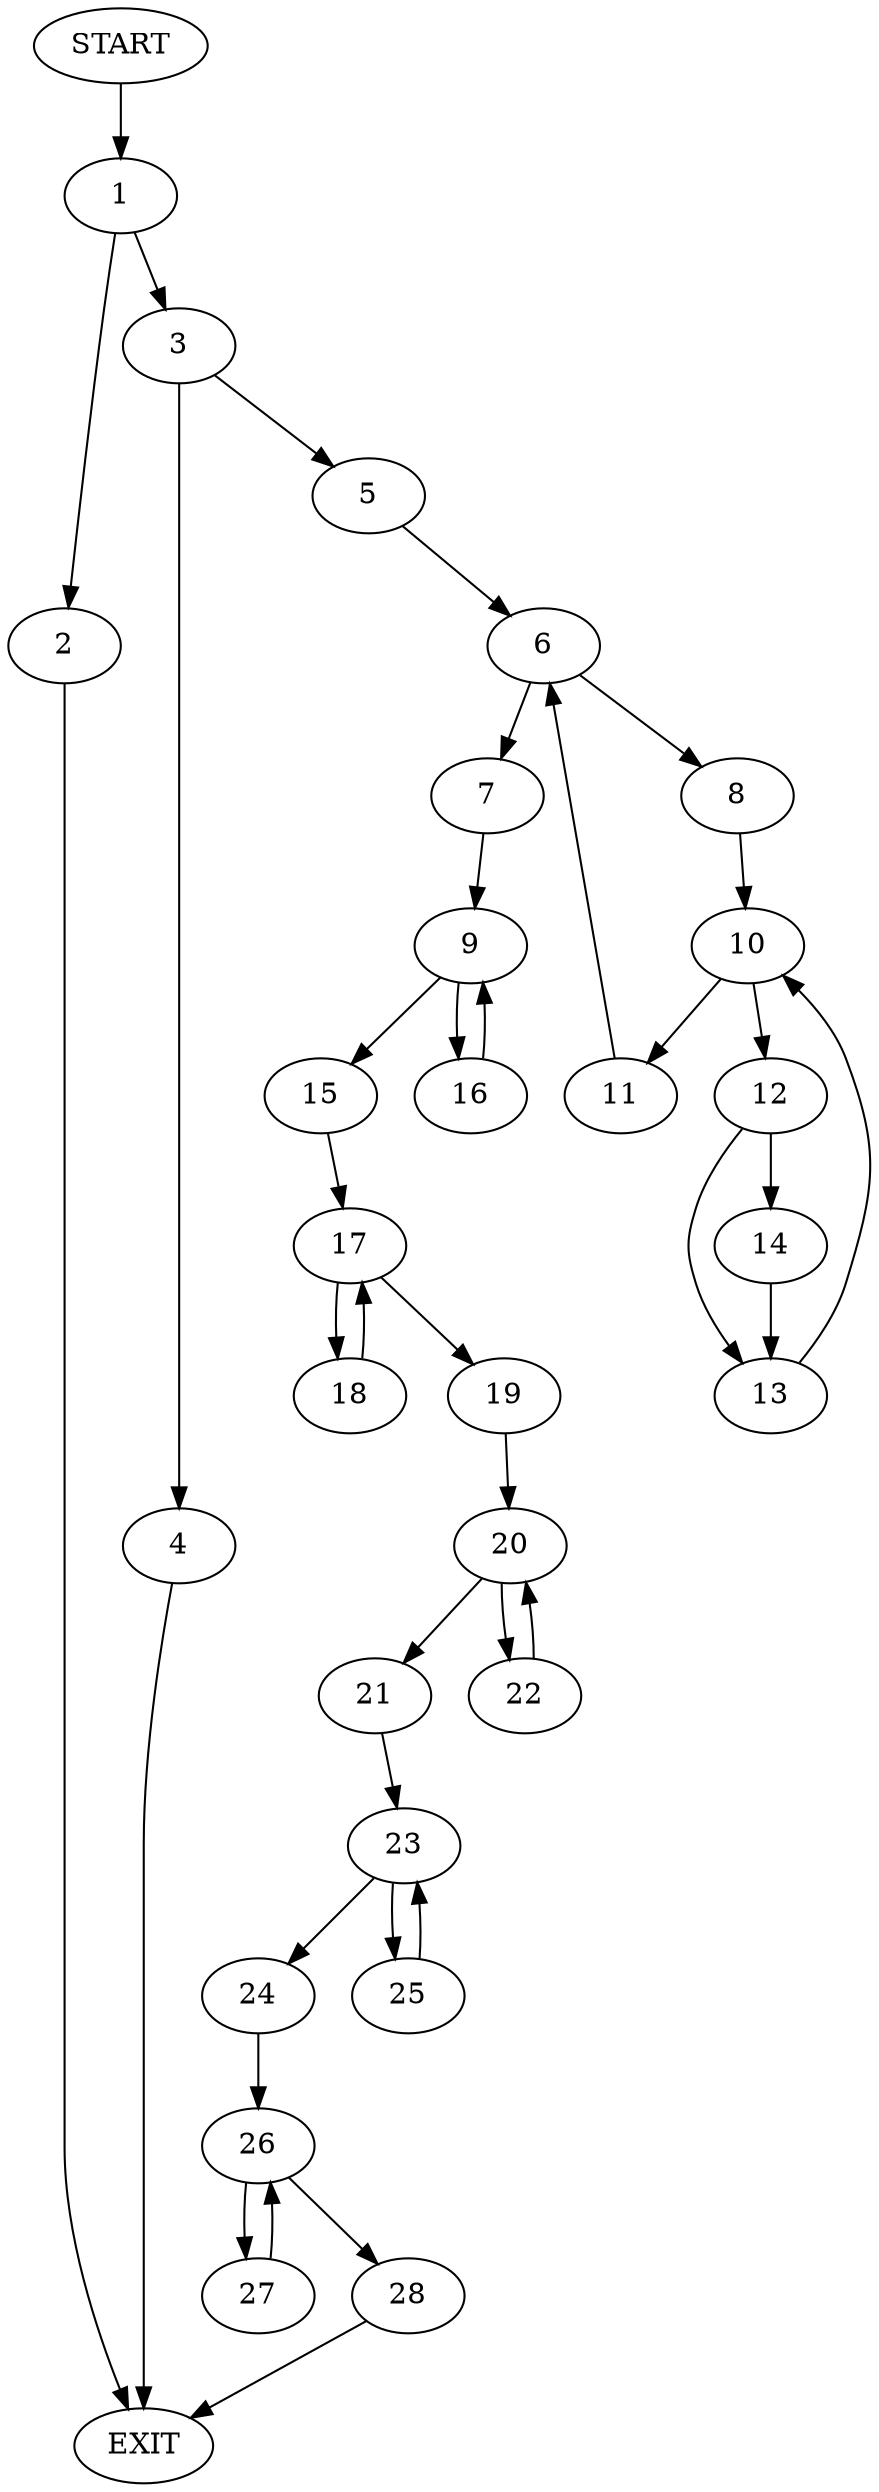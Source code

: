 digraph {
0 [label="START"]
29 [label="EXIT"]
0 -> 1
1 -> 2
1 -> 3
2 -> 29
3 -> 4
3 -> 5
5 -> 6
4 -> 29
6 -> 7
6 -> 8
7 -> 9
8 -> 10
10 -> 11
10 -> 12
12 -> 13
12 -> 14
11 -> 6
13 -> 10
14 -> 13
9 -> 15
9 -> 16
15 -> 17
16 -> 9
17 -> 18
17 -> 19
18 -> 17
19 -> 20
20 -> 21
20 -> 22
21 -> 23
22 -> 20
23 -> 24
23 -> 25
24 -> 26
25 -> 23
26 -> 27
26 -> 28
27 -> 26
28 -> 29
}
